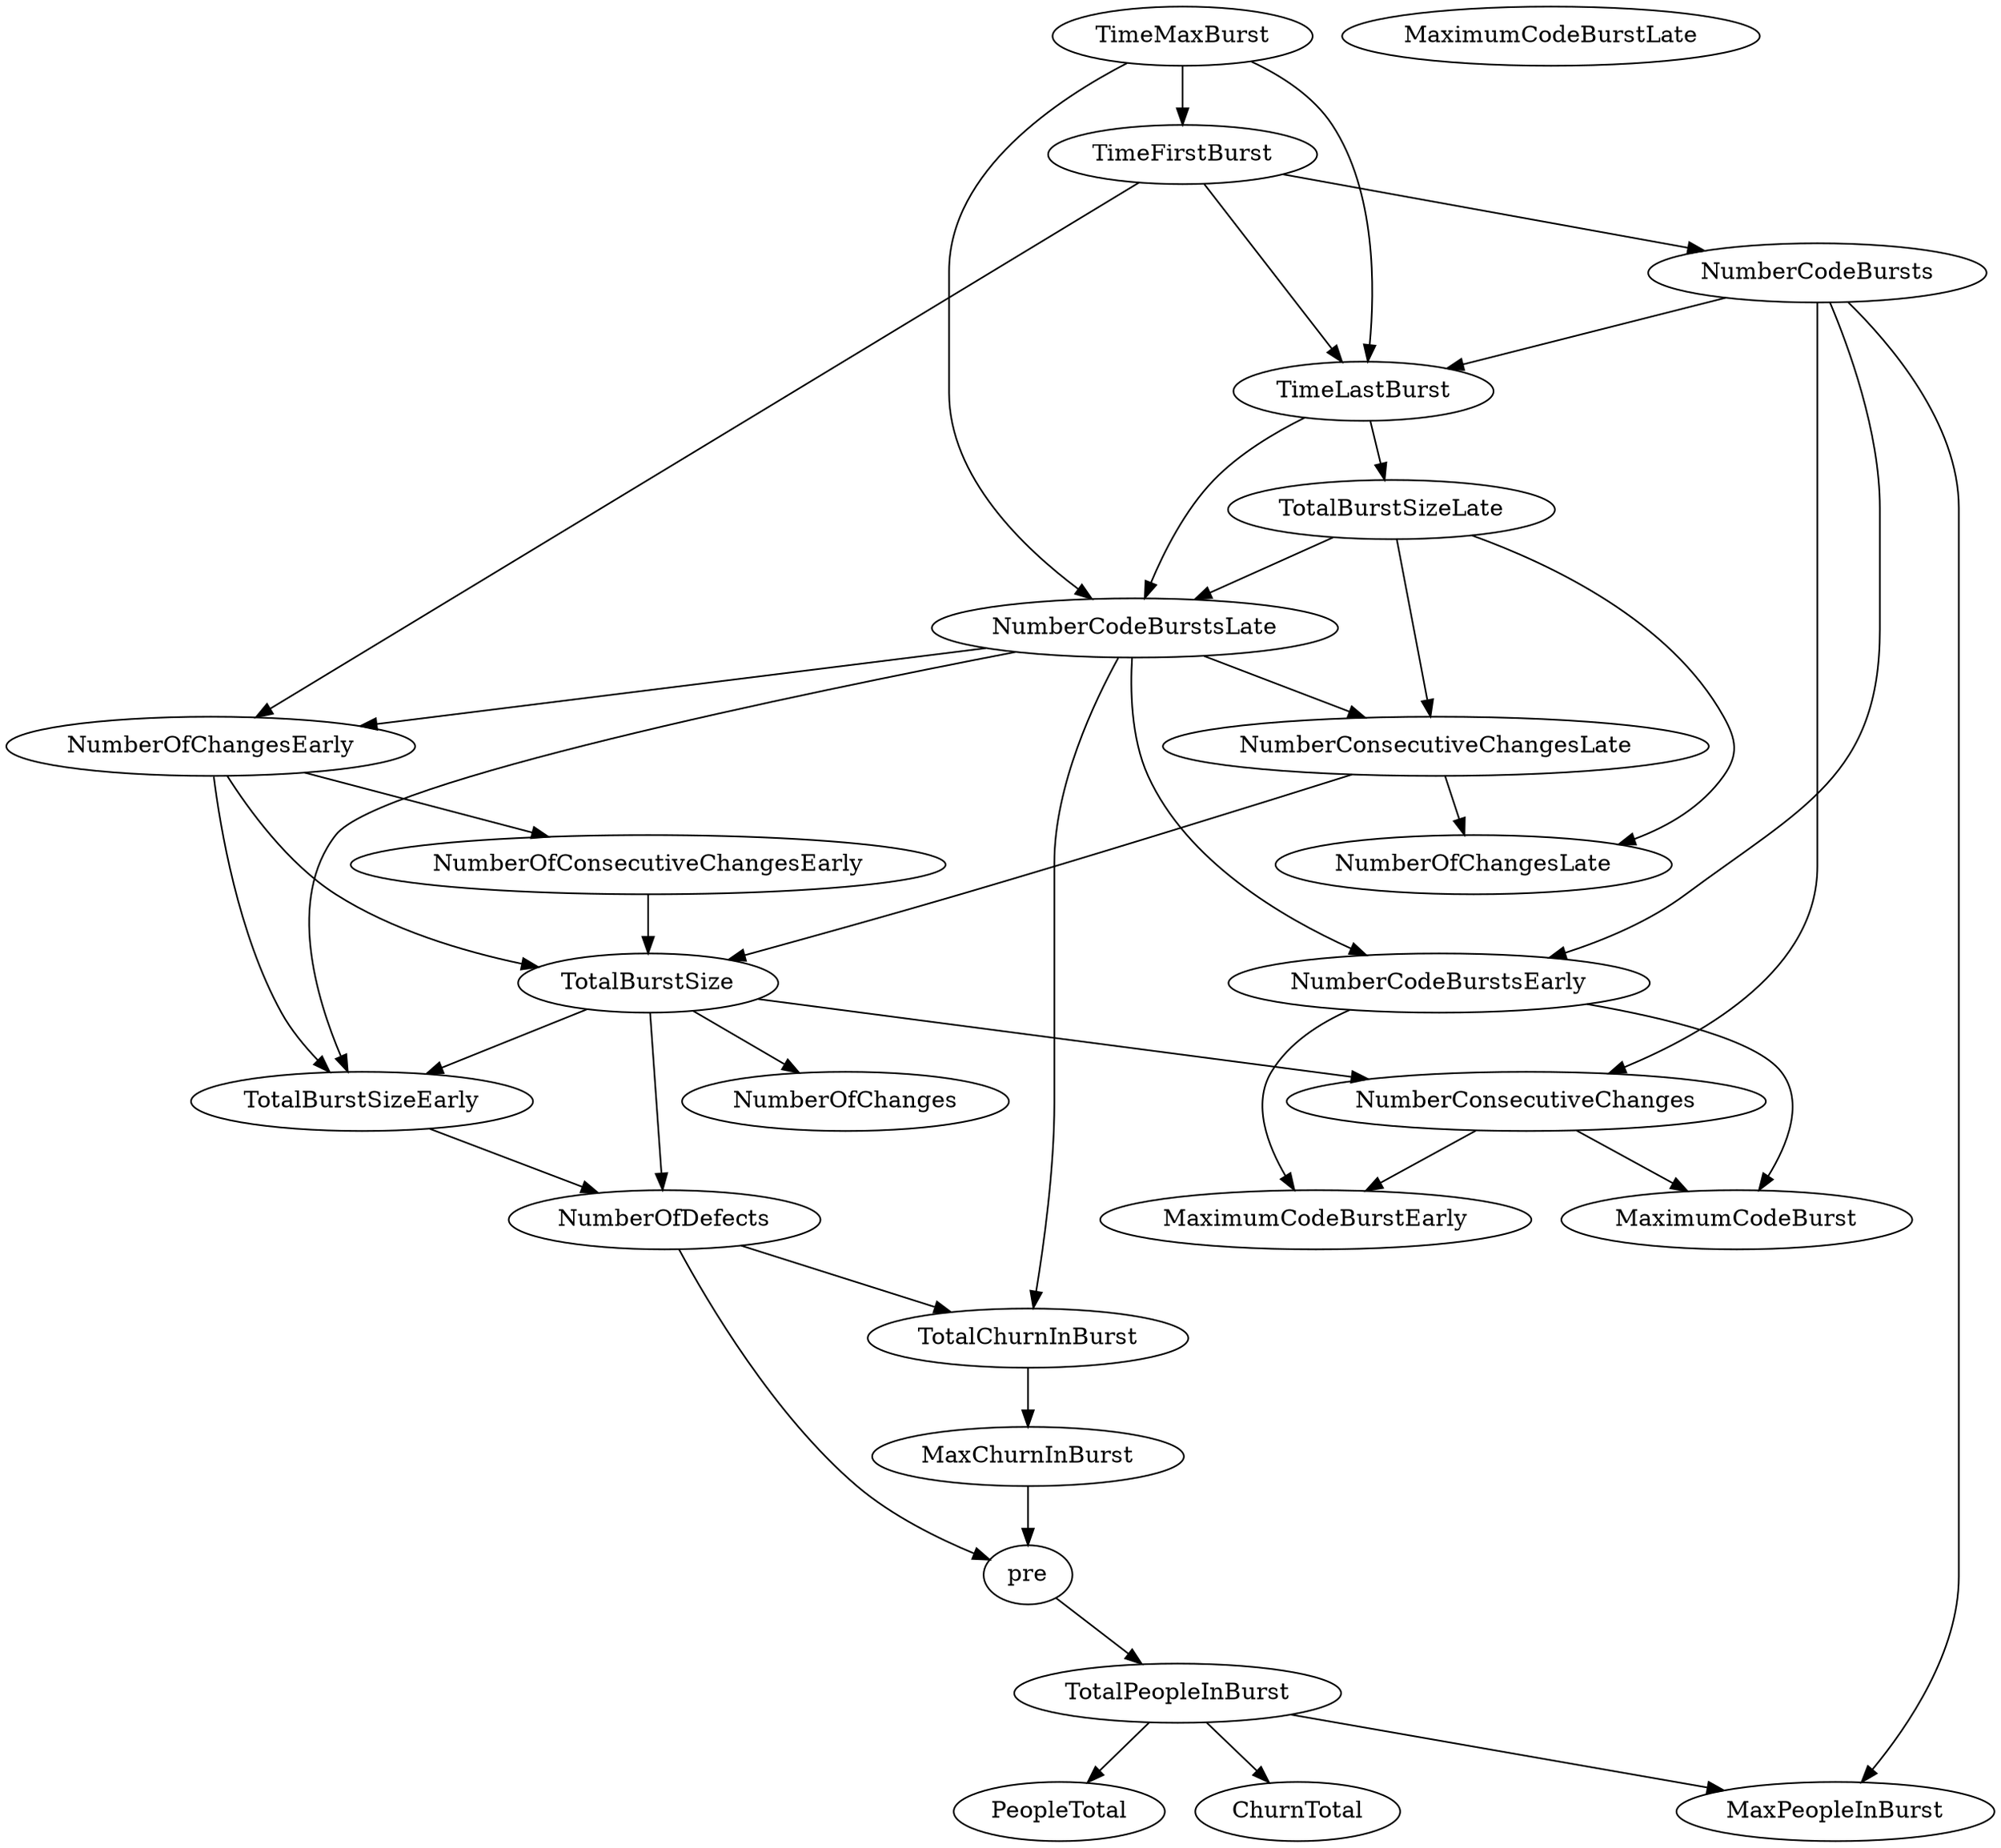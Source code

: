 digraph {
   TotalPeopleInBurst;
   MaximumCodeBurstLate;
   NumberOfChanges;
   MaxPeopleInBurst;
   TotalBurstSizeLate;
   NumberCodeBurstsLate;
   NumberOfChangesLate;
   NumberOfChangesEarly;
   MaxChurnInBurst;
   MaximumCodeBurstEarly;
   NumberCodeBurstsEarly;
   TimeFirstBurst;
   TotalChurnInBurst;
   ChurnTotal;
   MaximumCodeBurst;
   NumberOfConsecutiveChangesEarly;
   NumberConsecutiveChangesLate;
   TotalBurstSizeEarly;
   TotalBurstSize;
   TimeMaxBurst;
   NumberConsecutiveChanges;
   TimeLastBurst;
   NumberCodeBursts;
   PeopleTotal;
   pre;
   NumberOfDefects;
   TotalPeopleInBurst -> MaxPeopleInBurst;
   TotalPeopleInBurst -> ChurnTotal;
   TotalPeopleInBurst -> PeopleTotal;
   TotalBurstSizeLate -> NumberCodeBurstsLate;
   TotalBurstSizeLate -> NumberOfChangesLate;
   TotalBurstSizeLate -> NumberConsecutiveChangesLate;
   NumberCodeBurstsLate -> NumberOfChangesEarly;
   NumberCodeBurstsLate -> NumberCodeBurstsEarly;
   NumberCodeBurstsLate -> TotalChurnInBurst;
   NumberCodeBurstsLate -> NumberConsecutiveChangesLate;
   NumberCodeBurstsLate -> TotalBurstSizeEarly;
   NumberOfChangesEarly -> NumberOfConsecutiveChangesEarly;
   NumberOfChangesEarly -> TotalBurstSizeEarly;
   NumberOfChangesEarly -> TotalBurstSize;
   MaxChurnInBurst -> pre;
   NumberCodeBurstsEarly -> MaximumCodeBurstEarly;
   NumberCodeBurstsEarly -> MaximumCodeBurst;
   TimeFirstBurst -> NumberOfChangesEarly;
   TimeFirstBurst -> TimeLastBurst;
   TimeFirstBurst -> NumberCodeBursts;
   TotalChurnInBurst -> MaxChurnInBurst;
   NumberOfConsecutiveChangesEarly -> TotalBurstSize;
   NumberConsecutiveChangesLate -> NumberOfChangesLate;
   NumberConsecutiveChangesLate -> TotalBurstSize;
   TotalBurstSizeEarly -> NumberOfDefects;
   TotalBurstSize -> NumberOfChanges;
   TotalBurstSize -> TotalBurstSizeEarly;
   TotalBurstSize -> NumberConsecutiveChanges;
   TotalBurstSize -> NumberOfDefects;
   TimeMaxBurst -> NumberCodeBurstsLate;
   TimeMaxBurst -> TimeFirstBurst;
   TimeMaxBurst -> TimeLastBurst;
   NumberConsecutiveChanges -> MaximumCodeBurstEarly;
   NumberConsecutiveChanges -> MaximumCodeBurst;
   TimeLastBurst -> TotalBurstSizeLate;
   TimeLastBurst -> NumberCodeBurstsLate;
   NumberCodeBursts -> MaxPeopleInBurst;
   NumberCodeBursts -> NumberCodeBurstsEarly;
   NumberCodeBursts -> NumberConsecutiveChanges;
   NumberCodeBursts -> TimeLastBurst;
   pre -> TotalPeopleInBurst;
   NumberOfDefects -> TotalChurnInBurst;
   NumberOfDefects -> pre;
}
